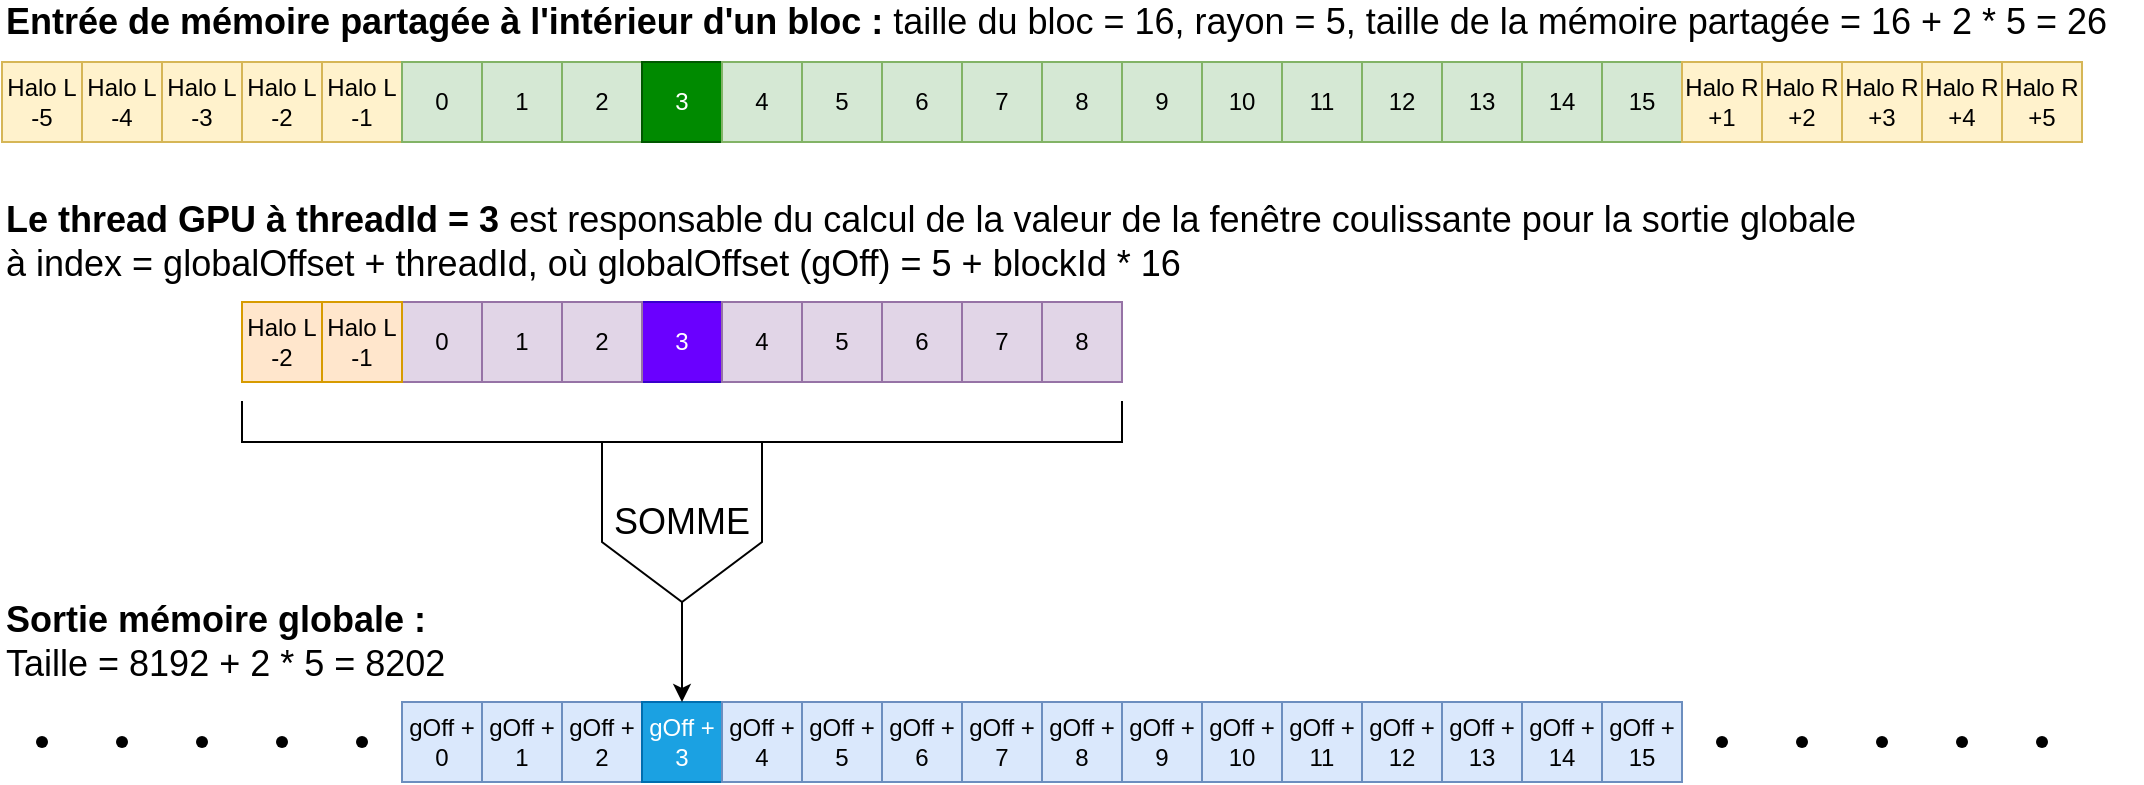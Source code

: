 <mxfile version="15.7.3" type="device"><diagram id="9L-sjhjDaJ9I9pXIr6Vf" name="Page-1"><mxGraphModel dx="1038" dy="467" grid="1" gridSize="10" guides="1" tooltips="1" connect="1" arrows="1" fold="1" page="1" pageScale="1" pageWidth="1100" pageHeight="850" math="0" shadow="0"><root><mxCell id="0"/><mxCell id="1" parent="0"/><mxCell id="KHCUln0_eS0RDUmCvNf7-1" value="" style="whiteSpace=wrap;html=1;aspect=fixed;" parent="1" vertex="1"><mxGeometry y="40" width="40" height="40" as="geometry"/></mxCell><mxCell id="KHCUln0_eS0RDUmCvNf7-2" value="&lt;div&gt;Halo L&lt;/div&gt;&lt;div&gt;-4&lt;br&gt;&lt;/div&gt;" style="whiteSpace=wrap;html=1;aspect=fixed;fillColor=#fff2cc;strokeColor=#d6b656;" parent="1" vertex="1"><mxGeometry x="40" y="40" width="40" height="40" as="geometry"/></mxCell><mxCell id="KHCUln0_eS0RDUmCvNf7-3" value="&lt;div&gt;Halo L&lt;/div&gt;&lt;div&gt;-3&lt;br&gt;&lt;/div&gt;" style="whiteSpace=wrap;html=1;aspect=fixed;fillColor=#fff2cc;strokeColor=#d6b656;" parent="1" vertex="1"><mxGeometry x="80" y="40" width="40" height="40" as="geometry"/></mxCell><mxCell id="KHCUln0_eS0RDUmCvNf7-4" value="" style="whiteSpace=wrap;html=1;aspect=fixed;" parent="1" vertex="1"><mxGeometry x="120" y="40" width="40" height="40" as="geometry"/></mxCell><mxCell id="KHCUln0_eS0RDUmCvNf7-5" value="&lt;div&gt;Halo L&lt;/div&gt;&lt;div&gt;-2&lt;br&gt;&lt;/div&gt;" style="whiteSpace=wrap;html=1;aspect=fixed;fillColor=#fff2cc;strokeColor=#d6b656;" parent="1" vertex="1"><mxGeometry x="120" y="40" width="40" height="40" as="geometry"/></mxCell><mxCell id="KHCUln0_eS0RDUmCvNf7-6" value="&lt;div&gt;Halo L&lt;/div&gt;&lt;div&gt;-5&lt;br&gt;&lt;/div&gt;" style="whiteSpace=wrap;html=1;aspect=fixed;fillColor=#fff2cc;strokeColor=#d6b656;" parent="1" vertex="1"><mxGeometry y="40" width="40" height="40" as="geometry"/></mxCell><mxCell id="KHCUln0_eS0RDUmCvNf7-7" value="0" style="whiteSpace=wrap;html=1;aspect=fixed;fillColor=#d5e8d4;strokeColor=#82b366;" parent="1" vertex="1"><mxGeometry x="200" y="40" width="40" height="40" as="geometry"/></mxCell><mxCell id="KHCUln0_eS0RDUmCvNf7-8" value="1" style="whiteSpace=wrap;html=1;aspect=fixed;fillColor=#d5e8d4;strokeColor=#82b366;" parent="1" vertex="1"><mxGeometry x="240" y="40" width="40" height="40" as="geometry"/></mxCell><mxCell id="KHCUln0_eS0RDUmCvNf7-9" value="&lt;div&gt;Halo L&lt;/div&gt;&lt;div&gt;-1&lt;br&gt;&lt;/div&gt;" style="whiteSpace=wrap;html=1;aspect=fixed;fillColor=#fff2cc;strokeColor=#d6b656;" parent="1" vertex="1"><mxGeometry x="160" y="40" width="40" height="40" as="geometry"/></mxCell><mxCell id="KHCUln0_eS0RDUmCvNf7-10" value="3" style="whiteSpace=wrap;html=1;aspect=fixed;fillColor=#008a00;strokeColor=#005700;fontColor=#ffffff;" parent="1" vertex="1"><mxGeometry x="320" y="40" width="40" height="40" as="geometry"/></mxCell><mxCell id="KHCUln0_eS0RDUmCvNf7-11" value="4" style="whiteSpace=wrap;html=1;aspect=fixed;fillColor=#d5e8d4;strokeColor=#82b366;" parent="1" vertex="1"><mxGeometry x="360" y="40" width="40" height="40" as="geometry"/></mxCell><mxCell id="KHCUln0_eS0RDUmCvNf7-12" value="5" style="whiteSpace=wrap;html=1;aspect=fixed;fillColor=#d5e8d4;strokeColor=#82b366;" parent="1" vertex="1"><mxGeometry x="400" y="40" width="40" height="40" as="geometry"/></mxCell><mxCell id="KHCUln0_eS0RDUmCvNf7-13" value="2" style="whiteSpace=wrap;html=1;aspect=fixed;fillColor=#d5e8d4;strokeColor=#82b366;" parent="1" vertex="1"><mxGeometry x="280" y="40" width="40" height="40" as="geometry"/></mxCell><mxCell id="KHCUln0_eS0RDUmCvNf7-14" value="7" style="whiteSpace=wrap;html=1;aspect=fixed;fillColor=#d5e8d4;strokeColor=#82b366;" parent="1" vertex="1"><mxGeometry x="480" y="40" width="40" height="40" as="geometry"/></mxCell><mxCell id="KHCUln0_eS0RDUmCvNf7-15" value="8" style="whiteSpace=wrap;html=1;aspect=fixed;fillColor=#d5e8d4;strokeColor=#82b366;" parent="1" vertex="1"><mxGeometry x="520" y="40" width="40" height="40" as="geometry"/></mxCell><mxCell id="KHCUln0_eS0RDUmCvNf7-16" value="6" style="whiteSpace=wrap;html=1;aspect=fixed;fillColor=#d5e8d4;strokeColor=#82b366;" parent="1" vertex="1"><mxGeometry x="440" y="40" width="40" height="40" as="geometry"/></mxCell><mxCell id="KHCUln0_eS0RDUmCvNf7-17" value="10" style="whiteSpace=wrap;html=1;aspect=fixed;fillColor=#d5e8d4;strokeColor=#82b366;" parent="1" vertex="1"><mxGeometry x="600" y="40" width="40" height="40" as="geometry"/></mxCell><mxCell id="KHCUln0_eS0RDUmCvNf7-18" value="" style="whiteSpace=wrap;html=1;aspect=fixed;" parent="1" vertex="1"><mxGeometry x="640" y="40" width="40" height="40" as="geometry"/></mxCell><mxCell id="KHCUln0_eS0RDUmCvNf7-19" value="12" style="whiteSpace=wrap;html=1;aspect=fixed;fillColor=#d5e8d4;strokeColor=#82b366;" parent="1" vertex="1"><mxGeometry x="680" y="40" width="40" height="40" as="geometry"/></mxCell><mxCell id="KHCUln0_eS0RDUmCvNf7-20" value="9" style="whiteSpace=wrap;html=1;aspect=fixed;fillColor=#d5e8d4;strokeColor=#82b366;" parent="1" vertex="1"><mxGeometry x="560" y="40" width="40" height="40" as="geometry"/></mxCell><mxCell id="KHCUln0_eS0RDUmCvNf7-21" value="14" style="whiteSpace=wrap;html=1;aspect=fixed;fillColor=#d5e8d4;strokeColor=#82b366;" parent="1" vertex="1"><mxGeometry x="760" y="40" width="40" height="40" as="geometry"/></mxCell><mxCell id="KHCUln0_eS0RDUmCvNf7-22" value="15" style="whiteSpace=wrap;html=1;aspect=fixed;fillColor=#d5e8d4;strokeColor=#82b366;" parent="1" vertex="1"><mxGeometry x="800" y="40" width="40" height="40" as="geometry"/></mxCell><mxCell id="KHCUln0_eS0RDUmCvNf7-23" value="13" style="whiteSpace=wrap;html=1;aspect=fixed;fillColor=#d5e8d4;strokeColor=#82b366;" parent="1" vertex="1"><mxGeometry x="720" y="40" width="40" height="40" as="geometry"/></mxCell><mxCell id="KHCUln0_eS0RDUmCvNf7-24" value="11" style="whiteSpace=wrap;html=1;aspect=fixed;fillColor=#d5e8d4;strokeColor=#82b366;" parent="1" vertex="1"><mxGeometry x="640" y="40" width="40" height="40" as="geometry"/></mxCell><mxCell id="KHCUln0_eS0RDUmCvNf7-25" value="&lt;div&gt;Halo R&lt;/div&gt;&lt;div&gt;+2&lt;br&gt;&lt;/div&gt;" style="whiteSpace=wrap;html=1;aspect=fixed;fillColor=#fff2cc;strokeColor=#d6b656;" parent="1" vertex="1"><mxGeometry x="880" y="40" width="40" height="40" as="geometry"/></mxCell><mxCell id="KHCUln0_eS0RDUmCvNf7-26" value="&lt;div&gt;Halo R&lt;/div&gt;&lt;div&gt;+4&lt;br&gt;&lt;/div&gt;" style="whiteSpace=wrap;html=1;aspect=fixed;fillColor=#fff2cc;strokeColor=#d6b656;" parent="1" vertex="1"><mxGeometry x="960" y="40" width="40" height="40" as="geometry"/></mxCell><mxCell id="KHCUln0_eS0RDUmCvNf7-27" value="&lt;div&gt;Halo R&lt;/div&gt;&lt;div&gt;+5&lt;br&gt;&lt;/div&gt;" style="whiteSpace=wrap;html=1;aspect=fixed;fillColor=#fff2cc;strokeColor=#d6b656;" parent="1" vertex="1"><mxGeometry x="1000" y="40" width="40" height="40" as="geometry"/></mxCell><mxCell id="KHCUln0_eS0RDUmCvNf7-28" value="&lt;div&gt;Halo R&lt;/div&gt;&lt;div&gt;+3&lt;br&gt;&lt;/div&gt;" style="whiteSpace=wrap;html=1;aspect=fixed;fillColor=#fff2cc;strokeColor=#d6b656;" parent="1" vertex="1"><mxGeometry x="920" y="40" width="40" height="40" as="geometry"/></mxCell><mxCell id="KHCUln0_eS0RDUmCvNf7-29" value="&lt;div&gt;Halo R&lt;/div&gt;&lt;div&gt;+1&lt;br&gt;&lt;/div&gt;" style="whiteSpace=wrap;html=1;aspect=fixed;fillColor=#fff2cc;strokeColor=#d6b656;" parent="1" vertex="1"><mxGeometry x="840" y="40" width="40" height="40" as="geometry"/></mxCell><mxCell id="KHCUln0_eS0RDUmCvNf7-30" value="&lt;div align=&quot;left&quot;&gt;&lt;font style=&quot;font-size: 18px&quot;&gt;&lt;b&gt;Entrée de mémoire partagée à l'intérieur d'un bloc :&lt;/b&gt; taille du bloc = 16, rayon = 5, taille de la mémoire partagée = 16 + 2 * 5 = 26&lt;/font&gt;&lt;/div&gt;" style="text;html=1;resizable=0;autosize=1;align=left;verticalAlign=middle;points=[];fillColor=none;strokeColor=none;rounded=0;" parent="1" vertex="1"><mxGeometry y="10" width="1070" height="20" as="geometry"/></mxCell><mxCell id="KHCUln0_eS0RDUmCvNf7-31" value="&lt;font style=&quot;font-size: 18px&quot;&gt;&lt;b&gt;Le thread GPU à threadId = 3 &lt;/b&gt;est responsable du calcul de la valeur de la fenêtre coulissante pour la sortie globale&lt;br&gt;à index = globalOffset + threadId, où globalOffset (gOff) = 5 + blockId * 16&lt;/font&gt;" style="text;html=1;resizable=0;autosize=1;align=left;verticalAlign=middle;points=[];fillColor=none;strokeColor=none;rounded=0;" parent="1" vertex="1"><mxGeometry y="110" width="940" height="40" as="geometry"/></mxCell><mxCell id="KHCUln0_eS0RDUmCvNf7-43" value="&lt;div&gt;Halo L&lt;/div&gt;&lt;div&gt;-2&lt;br&gt;&lt;/div&gt;" style="whiteSpace=wrap;html=1;aspect=fixed;fillColor=#ffe6cc;strokeColor=#d79b00;" parent="1" vertex="1"><mxGeometry x="120" y="160" width="40" height="40" as="geometry"/></mxCell><mxCell id="KHCUln0_eS0RDUmCvNf7-44" value="0" style="whiteSpace=wrap;html=1;aspect=fixed;fillColor=#e1d5e7;strokeColor=#9673a6;" parent="1" vertex="1"><mxGeometry x="200" y="160" width="40" height="40" as="geometry"/></mxCell><mxCell id="KHCUln0_eS0RDUmCvNf7-45" value="1" style="whiteSpace=wrap;html=1;aspect=fixed;fillColor=#e1d5e7;strokeColor=#9673a6;" parent="1" vertex="1"><mxGeometry x="240" y="160" width="40" height="40" as="geometry"/></mxCell><mxCell id="KHCUln0_eS0RDUmCvNf7-46" value="&lt;div&gt;Halo L&lt;/div&gt;&lt;div&gt;-1&lt;br&gt;&lt;/div&gt;" style="whiteSpace=wrap;html=1;aspect=fixed;fillColor=#ffe6cc;strokeColor=#d79b00;" parent="1" vertex="1"><mxGeometry x="160" y="160" width="40" height="40" as="geometry"/></mxCell><mxCell id="KHCUln0_eS0RDUmCvNf7-47" value="3" style="whiteSpace=wrap;html=1;aspect=fixed;fillColor=#6a00ff;strokeColor=#3700CC;fontColor=#ffffff;" parent="1" vertex="1"><mxGeometry x="320" y="160" width="40" height="40" as="geometry"/></mxCell><mxCell id="KHCUln0_eS0RDUmCvNf7-48" value="4" style="whiteSpace=wrap;html=1;aspect=fixed;fillColor=#e1d5e7;strokeColor=#9673a6;" parent="1" vertex="1"><mxGeometry x="360" y="160" width="40" height="40" as="geometry"/></mxCell><mxCell id="KHCUln0_eS0RDUmCvNf7-49" value="5" style="whiteSpace=wrap;html=1;aspect=fixed;fillColor=#e1d5e7;strokeColor=#9673a6;" parent="1" vertex="1"><mxGeometry x="400" y="160" width="40" height="40" as="geometry"/></mxCell><mxCell id="KHCUln0_eS0RDUmCvNf7-50" value="2" style="whiteSpace=wrap;html=1;aspect=fixed;fillColor=#e1d5e7;strokeColor=#9673a6;" parent="1" vertex="1"><mxGeometry x="280" y="160" width="40" height="40" as="geometry"/></mxCell><mxCell id="KHCUln0_eS0RDUmCvNf7-51" value="7" style="whiteSpace=wrap;html=1;aspect=fixed;fillColor=#e1d5e7;strokeColor=#9673a6;" parent="1" vertex="1"><mxGeometry x="480" y="160" width="40" height="40" as="geometry"/></mxCell><mxCell id="KHCUln0_eS0RDUmCvNf7-52" value="8" style="whiteSpace=wrap;html=1;aspect=fixed;fillColor=#e1d5e7;strokeColor=#9673a6;" parent="1" vertex="1"><mxGeometry x="520" y="160" width="40" height="40" as="geometry"/></mxCell><mxCell id="KHCUln0_eS0RDUmCvNf7-53" value="6" style="whiteSpace=wrap;html=1;aspect=fixed;fillColor=#e1d5e7;strokeColor=#9673a6;" parent="1" vertex="1"><mxGeometry x="440" y="160" width="40" height="40" as="geometry"/></mxCell><mxCell id="KHCUln0_eS0RDUmCvNf7-56" value="" style="shape=partialRectangle;whiteSpace=wrap;html=1;bottom=1;right=1;left=1;top=0;fillColor=none;routingCenterX=-0.5;fontSize=18;" parent="1" vertex="1"><mxGeometry x="120" y="210" width="440" height="20" as="geometry"/></mxCell><mxCell id="KHCUln0_eS0RDUmCvNf7-58" value="SOMME" style="shape=offPageConnector;whiteSpace=wrap;html=1;fontSize=18;" parent="1" vertex="1"><mxGeometry x="300" y="230" width="80" height="80" as="geometry"/></mxCell><mxCell id="KHCUln0_eS0RDUmCvNf7-59" value="&lt;div align=&quot;left&quot;&gt;&lt;font style=&quot;font-size: 18px&quot;&gt;&lt;b&gt;Sortie mémoire globale :&lt;/b&gt;&lt;br&gt;Taille = 8192 + 2 * 5 = 8202&lt;/font&gt;&lt;/div&gt;" style="text;html=1;resizable=0;autosize=1;align=left;verticalAlign=middle;points=[];fillColor=none;strokeColor=none;rounded=0;" parent="1" vertex="1"><mxGeometry y="310" width="240" height="40" as="geometry"/></mxCell><mxCell id="KHCUln0_eS0RDUmCvNf7-60" value="0" style="whiteSpace=wrap;html=1;aspect=fixed;fillColor=#d5e8d4;strokeColor=#82b366;" parent="1" vertex="1"><mxGeometry x="200" y="40" width="40" height="40" as="geometry"/></mxCell><mxCell id="KHCUln0_eS0RDUmCvNf7-61" value="1" style="whiteSpace=wrap;html=1;aspect=fixed;fillColor=#d5e8d4;strokeColor=#82b366;" parent="1" vertex="1"><mxGeometry x="240" y="40" width="40" height="40" as="geometry"/></mxCell><mxCell id="KHCUln0_eS0RDUmCvNf7-62" value="0" style="whiteSpace=wrap;html=1;aspect=fixed;fillColor=#d5e8d4;strokeColor=#82b366;" parent="1" vertex="1"><mxGeometry x="200" y="40" width="40" height="40" as="geometry"/></mxCell><mxCell id="KHCUln0_eS0RDUmCvNf7-63" value="1" style="whiteSpace=wrap;html=1;aspect=fixed;fillColor=#d5e8d4;strokeColor=#82b366;" parent="1" vertex="1"><mxGeometry x="240" y="40" width="40" height="40" as="geometry"/></mxCell><mxCell id="KHCUln0_eS0RDUmCvNf7-64" value="3" style="whiteSpace=wrap;html=1;aspect=fixed;fillColor=#008a00;strokeColor=#005700;fontColor=#ffffff;" parent="1" vertex="1"><mxGeometry x="320" y="40" width="40" height="40" as="geometry"/></mxCell><mxCell id="KHCUln0_eS0RDUmCvNf7-65" value="4" style="whiteSpace=wrap;html=1;aspect=fixed;fillColor=#d5e8d4;strokeColor=#82b366;" parent="1" vertex="1"><mxGeometry x="360" y="40" width="40" height="40" as="geometry"/></mxCell><mxCell id="KHCUln0_eS0RDUmCvNf7-66" value="0" style="whiteSpace=wrap;html=1;aspect=fixed;fillColor=#d5e8d4;strokeColor=#82b366;" parent="1" vertex="1"><mxGeometry x="200" y="40" width="40" height="40" as="geometry"/></mxCell><mxCell id="KHCUln0_eS0RDUmCvNf7-67" value="1" style="whiteSpace=wrap;html=1;aspect=fixed;fillColor=#d5e8d4;strokeColor=#82b366;" parent="1" vertex="1"><mxGeometry x="240" y="40" width="40" height="40" as="geometry"/></mxCell><mxCell id="KHCUln0_eS0RDUmCvNf7-68" value="3" style="whiteSpace=wrap;html=1;aspect=fixed;fillColor=#008a00;strokeColor=#005700;fontColor=#ffffff;" parent="1" vertex="1"><mxGeometry x="320" y="40" width="40" height="40" as="geometry"/></mxCell><mxCell id="KHCUln0_eS0RDUmCvNf7-69" value="4" style="whiteSpace=wrap;html=1;aspect=fixed;fillColor=#d5e8d4;strokeColor=#82b366;" parent="1" vertex="1"><mxGeometry x="360" y="40" width="40" height="40" as="geometry"/></mxCell><mxCell id="KHCUln0_eS0RDUmCvNf7-70" value="6" style="whiteSpace=wrap;html=1;aspect=fixed;fillColor=#d5e8d4;strokeColor=#82b366;" parent="1" vertex="1"><mxGeometry x="440" y="40" width="40" height="40" as="geometry"/></mxCell><mxCell id="KHCUln0_eS0RDUmCvNf7-71" value="7" style="whiteSpace=wrap;html=1;aspect=fixed;fillColor=#d5e8d4;strokeColor=#82b366;" parent="1" vertex="1"><mxGeometry x="480" y="40" width="40" height="40" as="geometry"/></mxCell><mxCell id="KHCUln0_eS0RDUmCvNf7-72" value="8" style="whiteSpace=wrap;html=1;aspect=fixed;fillColor=#d5e8d4;strokeColor=#82b366;" parent="1" vertex="1"><mxGeometry x="520" y="40" width="40" height="40" as="geometry"/></mxCell><mxCell id="KHCUln0_eS0RDUmCvNf7-73" value="9" style="whiteSpace=wrap;html=1;aspect=fixed;fillColor=#d5e8d4;strokeColor=#82b366;" parent="1" vertex="1"><mxGeometry x="560" y="40" width="40" height="40" as="geometry"/></mxCell><mxCell id="KHCUln0_eS0RDUmCvNf7-87" value="0" style="whiteSpace=wrap;html=1;aspect=fixed;fillColor=#d5e8d4;strokeColor=#82b366;" parent="1" vertex="1"><mxGeometry x="200" y="40" width="40" height="40" as="geometry"/></mxCell><mxCell id="KHCUln0_eS0RDUmCvNf7-88" value="1" style="whiteSpace=wrap;html=1;aspect=fixed;fillColor=#d5e8d4;strokeColor=#82b366;" parent="1" vertex="1"><mxGeometry x="240" y="40" width="40" height="40" as="geometry"/></mxCell><mxCell id="KHCUln0_eS0RDUmCvNf7-89" value="2" style="whiteSpace=wrap;html=1;aspect=fixed;fillColor=#d5e8d4;strokeColor=#82b366;" parent="1" vertex="1"><mxGeometry x="280" y="40" width="40" height="40" as="geometry"/></mxCell><mxCell id="KHCUln0_eS0RDUmCvNf7-90" value="3" style="whiteSpace=wrap;html=1;aspect=fixed;fillColor=#008a00;strokeColor=#005700;fontColor=#ffffff;" parent="1" vertex="1"><mxGeometry x="320" y="40" width="40" height="40" as="geometry"/></mxCell><mxCell id="KHCUln0_eS0RDUmCvNf7-91" value="4" style="whiteSpace=wrap;html=1;aspect=fixed;fillColor=#d5e8d4;strokeColor=#82b366;" parent="1" vertex="1"><mxGeometry x="360" y="40" width="40" height="40" as="geometry"/></mxCell><mxCell id="KHCUln0_eS0RDUmCvNf7-92" value="5" style="whiteSpace=wrap;html=1;aspect=fixed;fillColor=#d5e8d4;strokeColor=#82b366;" parent="1" vertex="1"><mxGeometry x="400" y="40" width="40" height="40" as="geometry"/></mxCell><mxCell id="KHCUln0_eS0RDUmCvNf7-93" value="6" style="whiteSpace=wrap;html=1;aspect=fixed;fillColor=#d5e8d4;strokeColor=#82b366;" parent="1" vertex="1"><mxGeometry x="440" y="40" width="40" height="40" as="geometry"/></mxCell><mxCell id="KHCUln0_eS0RDUmCvNf7-94" value="7" style="whiteSpace=wrap;html=1;aspect=fixed;fillColor=#d5e8d4;strokeColor=#82b366;" parent="1" vertex="1"><mxGeometry x="480" y="40" width="40" height="40" as="geometry"/></mxCell><mxCell id="KHCUln0_eS0RDUmCvNf7-95" value="8" style="whiteSpace=wrap;html=1;aspect=fixed;fillColor=#d5e8d4;strokeColor=#82b366;" parent="1" vertex="1"><mxGeometry x="520" y="40" width="40" height="40" as="geometry"/></mxCell><mxCell id="KHCUln0_eS0RDUmCvNf7-96" value="9" style="whiteSpace=wrap;html=1;aspect=fixed;fillColor=#d5e8d4;strokeColor=#82b366;" parent="1" vertex="1"><mxGeometry x="560" y="40" width="40" height="40" as="geometry"/></mxCell><mxCell id="KHCUln0_eS0RDUmCvNf7-97" value="10" style="whiteSpace=wrap;html=1;aspect=fixed;fillColor=#d5e8d4;strokeColor=#82b366;" parent="1" vertex="1"><mxGeometry x="600" y="40" width="40" height="40" as="geometry"/></mxCell><mxCell id="KHCUln0_eS0RDUmCvNf7-98" value="11" style="whiteSpace=wrap;html=1;aspect=fixed;fillColor=#d5e8d4;strokeColor=#82b366;" parent="1" vertex="1"><mxGeometry x="640" y="40" width="40" height="40" as="geometry"/></mxCell><mxCell id="KHCUln0_eS0RDUmCvNf7-99" value="12" style="whiteSpace=wrap;html=1;aspect=fixed;fillColor=#d5e8d4;strokeColor=#82b366;" parent="1" vertex="1"><mxGeometry x="680" y="40" width="40" height="40" as="geometry"/></mxCell><mxCell id="KHCUln0_eS0RDUmCvNf7-100" value="13" style="whiteSpace=wrap;html=1;aspect=fixed;fillColor=#d5e8d4;strokeColor=#82b366;" parent="1" vertex="1"><mxGeometry x="720" y="40" width="40" height="40" as="geometry"/></mxCell><mxCell id="KHCUln0_eS0RDUmCvNf7-101" value="0" style="whiteSpace=wrap;html=1;aspect=fixed;fillColor=#d5e8d4;strokeColor=#82b366;" parent="1" vertex="1"><mxGeometry x="200" y="40" width="40" height="40" as="geometry"/></mxCell><mxCell id="KHCUln0_eS0RDUmCvNf7-102" value="1" style="whiteSpace=wrap;html=1;aspect=fixed;fillColor=#d5e8d4;strokeColor=#82b366;" parent="1" vertex="1"><mxGeometry x="240" y="40" width="40" height="40" as="geometry"/></mxCell><mxCell id="KHCUln0_eS0RDUmCvNf7-103" value="2" style="whiteSpace=wrap;html=1;aspect=fixed;fillColor=#d5e8d4;strokeColor=#82b366;" parent="1" vertex="1"><mxGeometry x="280" y="40" width="40" height="40" as="geometry"/></mxCell><mxCell id="KHCUln0_eS0RDUmCvNf7-104" value="3" style="whiteSpace=wrap;html=1;aspect=fixed;fillColor=#008a00;strokeColor=#005700;fontColor=#ffffff;" parent="1" vertex="1"><mxGeometry x="320" y="40" width="40" height="40" as="geometry"/></mxCell><mxCell id="KHCUln0_eS0RDUmCvNf7-105" value="4" style="whiteSpace=wrap;html=1;aspect=fixed;fillColor=#d5e8d4;strokeColor=#82b366;" parent="1" vertex="1"><mxGeometry x="360" y="40" width="40" height="40" as="geometry"/></mxCell><mxCell id="KHCUln0_eS0RDUmCvNf7-106" value="5" style="whiteSpace=wrap;html=1;aspect=fixed;fillColor=#d5e8d4;strokeColor=#82b366;" parent="1" vertex="1"><mxGeometry x="400" y="40" width="40" height="40" as="geometry"/></mxCell><mxCell id="KHCUln0_eS0RDUmCvNf7-107" value="6" style="whiteSpace=wrap;html=1;aspect=fixed;fillColor=#d5e8d4;strokeColor=#82b366;" parent="1" vertex="1"><mxGeometry x="440" y="40" width="40" height="40" as="geometry"/></mxCell><mxCell id="KHCUln0_eS0RDUmCvNf7-108" value="7" style="whiteSpace=wrap;html=1;aspect=fixed;fillColor=#d5e8d4;strokeColor=#82b366;" parent="1" vertex="1"><mxGeometry x="480" y="40" width="40" height="40" as="geometry"/></mxCell><mxCell id="KHCUln0_eS0RDUmCvNf7-109" value="8" style="whiteSpace=wrap;html=1;aspect=fixed;fillColor=#d5e8d4;strokeColor=#82b366;" parent="1" vertex="1"><mxGeometry x="520" y="40" width="40" height="40" as="geometry"/></mxCell><mxCell id="KHCUln0_eS0RDUmCvNf7-110" value="9" style="whiteSpace=wrap;html=1;aspect=fixed;fillColor=#d5e8d4;strokeColor=#82b366;" parent="1" vertex="1"><mxGeometry x="560" y="40" width="40" height="40" as="geometry"/></mxCell><mxCell id="KHCUln0_eS0RDUmCvNf7-111" value="10" style="whiteSpace=wrap;html=1;aspect=fixed;fillColor=#d5e8d4;strokeColor=#82b366;" parent="1" vertex="1"><mxGeometry x="600" y="40" width="40" height="40" as="geometry"/></mxCell><mxCell id="KHCUln0_eS0RDUmCvNf7-112" value="11" style="whiteSpace=wrap;html=1;aspect=fixed;fillColor=#d5e8d4;strokeColor=#82b366;" parent="1" vertex="1"><mxGeometry x="640" y="40" width="40" height="40" as="geometry"/></mxCell><mxCell id="KHCUln0_eS0RDUmCvNf7-113" value="12" style="whiteSpace=wrap;html=1;aspect=fixed;fillColor=#d5e8d4;strokeColor=#82b366;" parent="1" vertex="1"><mxGeometry x="680" y="40" width="40" height="40" as="geometry"/></mxCell><mxCell id="KHCUln0_eS0RDUmCvNf7-114" value="13" style="whiteSpace=wrap;html=1;aspect=fixed;fillColor=#d5e8d4;strokeColor=#82b366;" parent="1" vertex="1"><mxGeometry x="720" y="40" width="40" height="40" as="geometry"/></mxCell><mxCell id="KHCUln0_eS0RDUmCvNf7-115" value="&lt;div&gt;gOff +&lt;/div&gt;&lt;div&gt;14&lt;/div&gt;" style="whiteSpace=wrap;html=1;aspect=fixed;fillColor=#dae8fc;strokeColor=#6c8ebf;" parent="1" vertex="1"><mxGeometry x="760" y="360" width="40" height="40" as="geometry"/></mxCell><mxCell id="KHCUln0_eS0RDUmCvNf7-116" value="&lt;div&gt;gOff +&lt;/div&gt;&lt;div&gt;15&lt;/div&gt;" style="whiteSpace=wrap;html=1;aspect=fixed;fillColor=#dae8fc;strokeColor=#6c8ebf;" parent="1" vertex="1"><mxGeometry x="800" y="360" width="40" height="40" as="geometry"/></mxCell><mxCell id="KHCUln0_eS0RDUmCvNf7-117" value="&lt;div&gt;gOff +&lt;/div&gt;&lt;div&gt;0&lt;/div&gt;" style="whiteSpace=wrap;html=1;aspect=fixed;fillColor=#dae8fc;strokeColor=#6c8ebf;" parent="1" vertex="1"><mxGeometry x="200" y="360" width="40" height="40" as="geometry"/></mxCell><mxCell id="KHCUln0_eS0RDUmCvNf7-118" value="&lt;div&gt;gOff +&lt;/div&gt;&lt;div&gt;1&lt;/div&gt;" style="whiteSpace=wrap;html=1;aspect=fixed;fillColor=#dae8fc;strokeColor=#6c8ebf;" parent="1" vertex="1"><mxGeometry x="240" y="360" width="40" height="40" as="geometry"/></mxCell><mxCell id="KHCUln0_eS0RDUmCvNf7-119" value="&lt;div&gt;gOff +&lt;/div&gt;&lt;div&gt;2&lt;/div&gt;" style="whiteSpace=wrap;html=1;aspect=fixed;fillColor=#dae8fc;strokeColor=#6c8ebf;" parent="1" vertex="1"><mxGeometry x="280" y="360" width="40" height="40" as="geometry"/></mxCell><mxCell id="KHCUln0_eS0RDUmCvNf7-120" value="&lt;div&gt;gOff +&lt;/div&gt;&lt;div&gt;3&lt;/div&gt;" style="whiteSpace=wrap;html=1;aspect=fixed;fillColor=#1ba1e2;strokeColor=#006EAF;fontColor=#ffffff;" parent="1" vertex="1"><mxGeometry x="320" y="360" width="40" height="40" as="geometry"/></mxCell><mxCell id="KHCUln0_eS0RDUmCvNf7-121" value="&lt;div&gt;gOff +&lt;/div&gt;&lt;div&gt;4&lt;/div&gt;" style="whiteSpace=wrap;html=1;aspect=fixed;fillColor=#dae8fc;strokeColor=#6c8ebf;" parent="1" vertex="1"><mxGeometry x="360" y="360" width="40" height="40" as="geometry"/></mxCell><mxCell id="KHCUln0_eS0RDUmCvNf7-122" value="&lt;div&gt;gOff +&lt;/div&gt;&lt;div&gt;5&lt;/div&gt;" style="whiteSpace=wrap;html=1;aspect=fixed;fillColor=#dae8fc;strokeColor=#6c8ebf;" parent="1" vertex="1"><mxGeometry x="400" y="360" width="40" height="40" as="geometry"/></mxCell><mxCell id="KHCUln0_eS0RDUmCvNf7-123" value="&lt;div&gt;gOff +&lt;/div&gt;&lt;div&gt;6&lt;/div&gt;" style="whiteSpace=wrap;html=1;aspect=fixed;fillColor=#dae8fc;strokeColor=#6c8ebf;" parent="1" vertex="1"><mxGeometry x="440" y="360" width="40" height="40" as="geometry"/></mxCell><mxCell id="KHCUln0_eS0RDUmCvNf7-124" value="&lt;div&gt;gOff +&lt;/div&gt;&lt;div&gt;7&lt;/div&gt;" style="whiteSpace=wrap;html=1;aspect=fixed;fillColor=#dae8fc;strokeColor=#6c8ebf;" parent="1" vertex="1"><mxGeometry x="480" y="360" width="40" height="40" as="geometry"/></mxCell><mxCell id="KHCUln0_eS0RDUmCvNf7-125" value="&lt;div&gt;gOff +&lt;/div&gt;&lt;div&gt;8&lt;/div&gt;" style="whiteSpace=wrap;html=1;aspect=fixed;fillColor=#dae8fc;strokeColor=#6c8ebf;" parent="1" vertex="1"><mxGeometry x="520" y="360" width="40" height="40" as="geometry"/></mxCell><mxCell id="KHCUln0_eS0RDUmCvNf7-126" value="&lt;div&gt;gOff +&lt;/div&gt;&lt;div&gt;9&lt;/div&gt;" style="whiteSpace=wrap;html=1;aspect=fixed;fillColor=#dae8fc;strokeColor=#6c8ebf;" parent="1" vertex="1"><mxGeometry x="560" y="360" width="40" height="40" as="geometry"/></mxCell><mxCell id="KHCUln0_eS0RDUmCvNf7-127" value="&lt;div&gt;gOff +&lt;/div&gt;&lt;div&gt;10&lt;/div&gt;" style="whiteSpace=wrap;html=1;aspect=fixed;fillColor=#dae8fc;strokeColor=#6c8ebf;" parent="1" vertex="1"><mxGeometry x="600" y="360" width="40" height="40" as="geometry"/></mxCell><mxCell id="KHCUln0_eS0RDUmCvNf7-128" value="&lt;div&gt;gOff +&lt;/div&gt;&lt;div&gt;11&lt;/div&gt;" style="whiteSpace=wrap;html=1;aspect=fixed;fillColor=#dae8fc;strokeColor=#6c8ebf;" parent="1" vertex="1"><mxGeometry x="640" y="360" width="40" height="40" as="geometry"/></mxCell><mxCell id="KHCUln0_eS0RDUmCvNf7-129" value="&lt;div&gt;gOff +&lt;/div&gt;&lt;div&gt;12&lt;/div&gt;" style="whiteSpace=wrap;html=1;aspect=fixed;fillColor=#dae8fc;strokeColor=#6c8ebf;" parent="1" vertex="1"><mxGeometry x="680" y="360" width="40" height="40" as="geometry"/></mxCell><mxCell id="KHCUln0_eS0RDUmCvNf7-130" value="&lt;div&gt;gOff +&lt;/div&gt;&lt;div&gt;13&lt;/div&gt;" style="whiteSpace=wrap;html=1;aspect=fixed;fillColor=#dae8fc;strokeColor=#6c8ebf;" parent="1" vertex="1"><mxGeometry x="720" y="360" width="40" height="40" as="geometry"/></mxCell><mxCell id="KHCUln0_eS0RDUmCvNf7-131" value="" style="shape=waypoint;sketch=0;fillStyle=solid;size=6;pointerEvents=1;points=[];fillColor=none;resizable=0;rotatable=0;perimeter=centerPerimeter;snapToPoint=1;fontSize=18;" parent="1" vertex="1"><mxGeometry x="160" y="360" width="40" height="40" as="geometry"/></mxCell><mxCell id="KHCUln0_eS0RDUmCvNf7-132" value="" style="shape=waypoint;sketch=0;fillStyle=solid;size=6;pointerEvents=1;points=[];fillColor=none;resizable=0;rotatable=0;perimeter=centerPerimeter;snapToPoint=1;fontSize=18;" parent="1" vertex="1"><mxGeometry x="120" y="360" width="40" height="40" as="geometry"/></mxCell><mxCell id="KHCUln0_eS0RDUmCvNf7-133" value="" style="shape=waypoint;sketch=0;fillStyle=solid;size=6;pointerEvents=1;points=[];fillColor=none;resizable=0;rotatable=0;perimeter=centerPerimeter;snapToPoint=1;fontSize=18;" parent="1" vertex="1"><mxGeometry x="80" y="360" width="40" height="40" as="geometry"/></mxCell><mxCell id="KHCUln0_eS0RDUmCvNf7-134" value="" style="shape=waypoint;sketch=0;fillStyle=solid;size=6;pointerEvents=1;points=[];fillColor=none;resizable=0;rotatable=0;perimeter=centerPerimeter;snapToPoint=1;fontSize=18;" parent="1" vertex="1"><mxGeometry x="40" y="360" width="40" height="40" as="geometry"/></mxCell><mxCell id="KHCUln0_eS0RDUmCvNf7-135" value="" style="shape=waypoint;sketch=0;fillStyle=solid;size=6;pointerEvents=1;points=[];fillColor=none;resizable=0;rotatable=0;perimeter=centerPerimeter;snapToPoint=1;fontSize=18;" parent="1" vertex="1"><mxGeometry y="360" width="40" height="40" as="geometry"/></mxCell><mxCell id="KHCUln0_eS0RDUmCvNf7-136" value="" style="shape=waypoint;sketch=0;fillStyle=solid;size=6;pointerEvents=1;points=[];fillColor=none;resizable=0;rotatable=0;perimeter=centerPerimeter;snapToPoint=1;fontSize=18;" parent="1" vertex="1"><mxGeometry x="840" y="360" width="40" height="40" as="geometry"/></mxCell><mxCell id="KHCUln0_eS0RDUmCvNf7-137" value="" style="shape=waypoint;sketch=0;fillStyle=solid;size=6;pointerEvents=1;points=[];fillColor=none;resizable=0;rotatable=0;perimeter=centerPerimeter;snapToPoint=1;fontSize=18;" parent="1" vertex="1"><mxGeometry x="880" y="360" width="40" height="40" as="geometry"/></mxCell><mxCell id="KHCUln0_eS0RDUmCvNf7-138" value="" style="shape=waypoint;sketch=0;fillStyle=solid;size=6;pointerEvents=1;points=[];fillColor=none;resizable=0;rotatable=0;perimeter=centerPerimeter;snapToPoint=1;fontSize=18;" parent="1" vertex="1"><mxGeometry x="920" y="360" width="40" height="40" as="geometry"/></mxCell><mxCell id="KHCUln0_eS0RDUmCvNf7-139" value="" style="shape=waypoint;sketch=0;fillStyle=solid;size=6;pointerEvents=1;points=[];fillColor=none;resizable=0;rotatable=0;perimeter=centerPerimeter;snapToPoint=1;fontSize=18;" parent="1" vertex="1"><mxGeometry x="960" y="360" width="40" height="40" as="geometry"/></mxCell><mxCell id="KHCUln0_eS0RDUmCvNf7-140" value="" style="shape=waypoint;sketch=0;fillStyle=solid;size=6;pointerEvents=1;points=[];fillColor=none;resizable=0;rotatable=0;perimeter=centerPerimeter;snapToPoint=1;fontSize=18;" parent="1" vertex="1"><mxGeometry x="1000" y="360" width="40" height="40" as="geometry"/></mxCell><mxCell id="KHCUln0_eS0RDUmCvNf7-142" value="" style="endArrow=classic;html=1;rounded=0;fontSize=18;exitX=0.5;exitY=1;exitDx=0;exitDy=0;entryX=0.5;entryY=0;entryDx=0;entryDy=0;" parent="1" source="KHCUln0_eS0RDUmCvNf7-58" target="KHCUln0_eS0RDUmCvNf7-120" edge="1"><mxGeometry width="50" height="50" relative="1" as="geometry"><mxPoint x="390" y="290" as="sourcePoint"/><mxPoint x="440" y="240" as="targetPoint"/></mxGeometry></mxCell></root></mxGraphModel></diagram></mxfile>